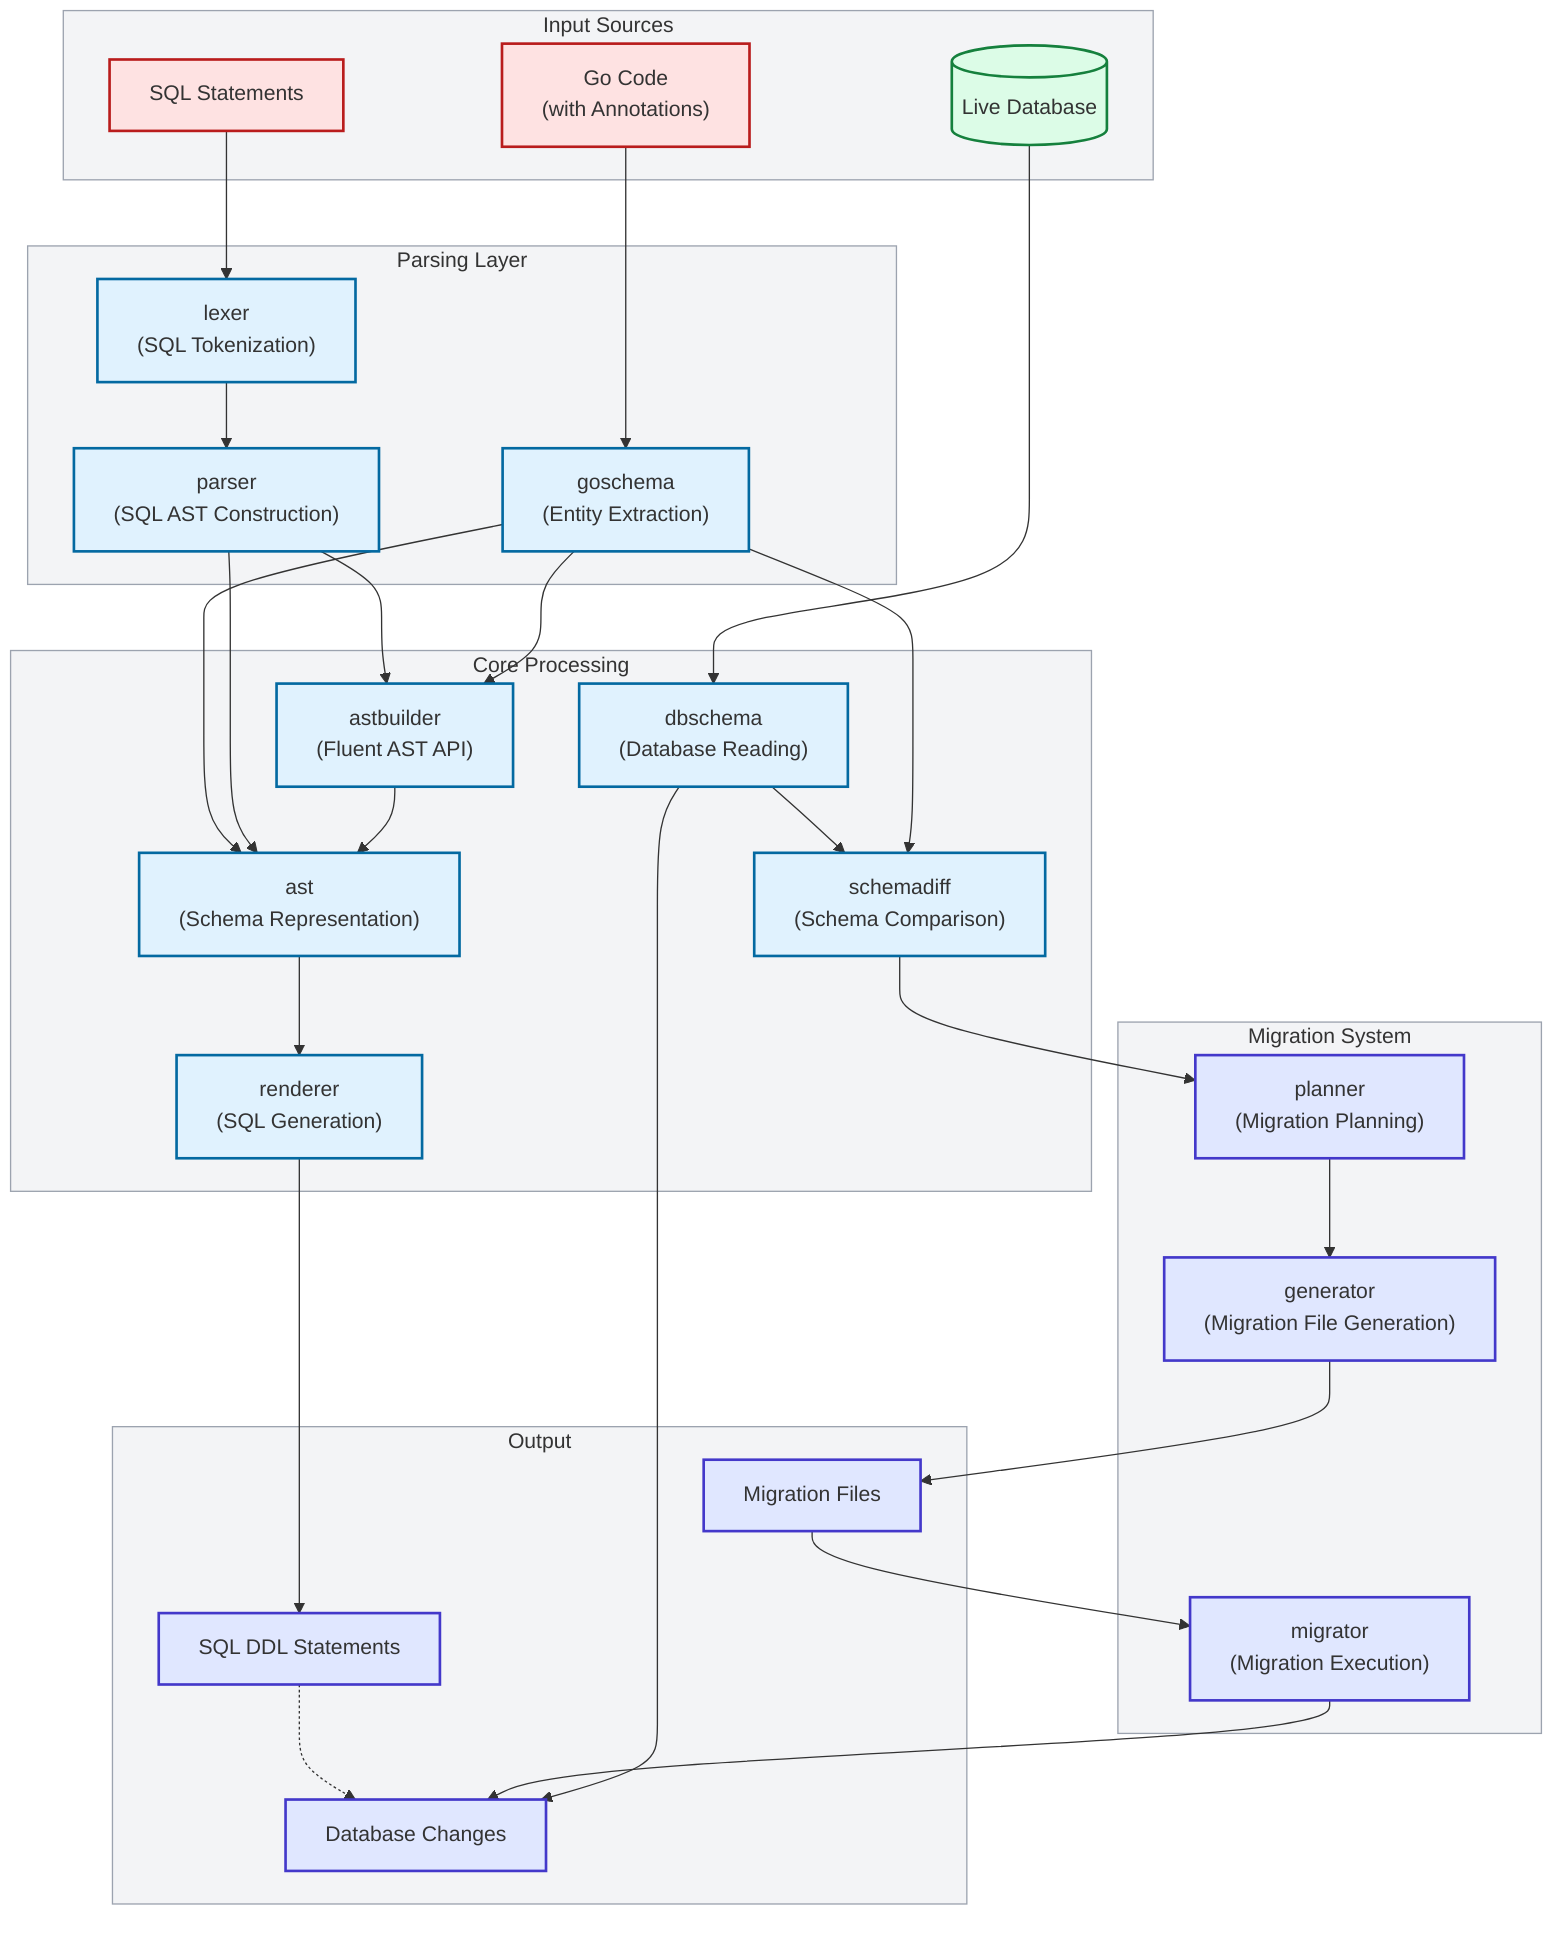 %%{ init: {
  "theme": "default",
  "themeVariables": {
    "clusterBkg": "#f3f4f6",
    "clusterBorder": "#9ca3af",
    "primaryColor": "#2563eb",
    "edgeLabelBackground":"#ffffff"
  }
} }%%
graph TD

    %% Input Sources
    subgraph "Input Sources"
        GO["Go Code<br/>(with Annotations)"]
        SQL["SQL Statements"]
        LIVE_DB[("Live Database")]
    end

    %% Parsing Layer
    subgraph "Parsing Layer"
        GOSCHEMA["goschema<br/>(Entity Extraction)"]
        LEXER["lexer<br/>(SQL Tokenization)"]
        PARSER["parser<br/>(SQL AST Construction)"]
    end

    %% Core Processing
    subgraph "Core Processing"
        AST["ast<br/>(Schema Representation)"]
        ASTBUILDER["astbuilder<br/>(Fluent AST API)"]
        RENDERER["renderer<br/>(SQL Generation)"]
        DBSCHEMA["dbschema<br/>(Database Reading)"]
        SCHEMADIFF["schemadiff<br/>(Schema Comparison)"]
    end

    %% Migration System
    subgraph "Migration System"
        GENERATOR["generator<br/>(Migration File Generation)"]
        PLANNER["planner<br/>(Migration Planning)"]
        MIGRATOR["migrator<br/>(Migration Execution)"]
    end

    %% Output
    subgraph "Output"
        DDL["SQL DDL Statements"]
        DB_CHANGES["Database Changes"]
        MIG_FILES["Migration Files"]
    end

    %% Flow
    GO --> GOSCHEMA --> AST
    SQL --> LEXER --> PARSER
    PARSER --> AST
    PARSER --> ASTBUILDER --> AST
    GOSCHEMA --> ASTBUILDER
    AST --> RENDERER --> DDL -.-> DB_CHANGES
    LIVE_DB --> DBSCHEMA --> SCHEMADIFF
    GOSCHEMA --> SCHEMADIFF
    SCHEMADIFF --> PLANNER --> GENERATOR --> MIG_FILES --> MIGRATOR --> DB_CHANGES
    DBSCHEMA --> DB_CHANGES

    %% Styling blocks
    classDef core fill:#e0f2fe,stroke:#0369a1,stroke-width:2px
    classDef migration fill:#e0e7ff,stroke:#4338ca,stroke-width:2px
    classDef db fill:#dcfce7,stroke:#15803d,stroke-width:2px
    classDef main fill:#fee2e2,stroke:#b91c1c,stroke-width:2px

    class GOSCHEMA,LEXER,PARSER,AST,ASTBUILDER,RENDERER,DBSCHEMA,SCHEMADIFF core
    class GENERATOR,PLANNER,MIGRATOR,DDL,DB_CHANGES,MIG_FILES migration
    class LIVE_DB db
    class GO,SQL main